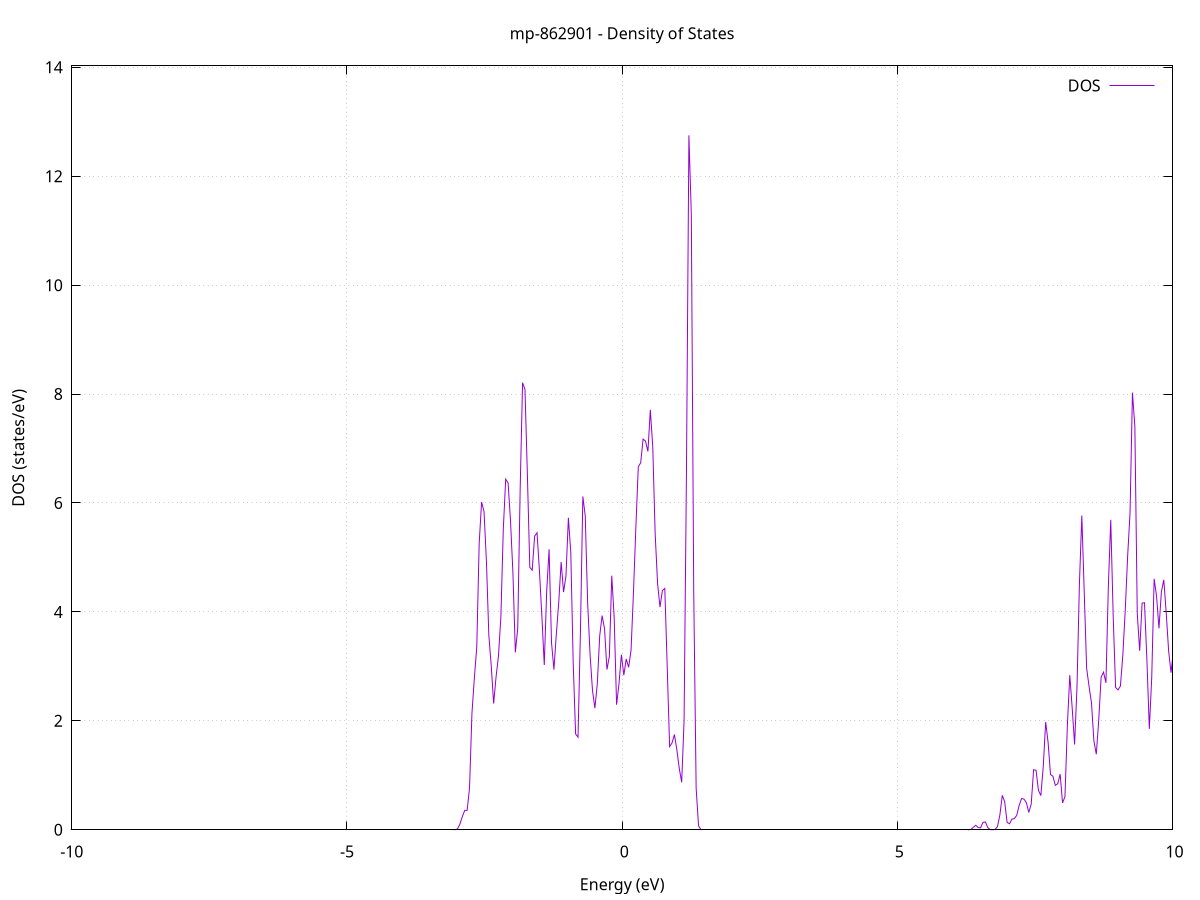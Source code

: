 set title 'mp-862901 - Density of States'
set xlabel 'Energy (eV)'
set ylabel 'DOS (states/eV)'
set grid
set xrange [-10:10]
set yrange [0:14.026]
set xzeroaxis lt -1
set terminal png size 800,600
set output 'mp-862901_dos_gnuplot.png'
plot '-' using 1:2 with lines title 'DOS'
-39.477800 0.000000
-39.434000 0.000000
-39.390200 0.000000
-39.346400 0.000000
-39.302600 0.000000
-39.258800 0.000000
-39.215000 0.000000
-39.171200 0.000000
-39.127400 0.000000
-39.083600 0.000000
-39.039800 0.000000
-38.996000 0.000000
-38.952200 0.000000
-38.908400 0.000000
-38.864600 0.000000
-38.820800 0.000000
-38.777000 0.000000
-38.733200 0.000000
-38.689400 0.000000
-38.645600 0.000000
-38.601800 0.000000
-38.558000 0.000000
-38.514200 0.000000
-38.470400 0.000000
-38.426600 0.000000
-38.382800 0.000000
-38.339000 0.000000
-38.295200 0.000000
-38.251400 0.000000
-38.207600 0.000000
-38.163800 0.000000
-38.120000 0.000000
-38.076200 0.000000
-38.032400 0.000000
-37.988600 0.000000
-37.944800 0.000000
-37.901000 0.000000
-37.857200 0.000000
-37.813400 0.000000
-37.769600 0.000000
-37.725800 0.000000
-37.682000 0.000000
-37.638200 0.000000
-37.594400 0.000000
-37.550600 0.000000
-37.506800 0.000000
-37.463000 0.000000
-37.419200 0.000000
-37.375400 0.000000
-37.331600 0.000000
-37.287800 0.000000
-37.244000 0.000000
-37.200200 0.000000
-37.156400 0.000000
-37.112600 0.000000
-37.068800 0.000000
-37.025000 0.000000
-36.981200 0.000000
-36.937400 0.000000
-36.893600 0.000000
-36.849800 0.000000
-36.806000 0.000000
-36.762200 0.000000
-36.718400 0.000000
-36.674600 0.000000
-36.630800 0.000000
-36.587000 0.000000
-36.543200 0.000000
-36.499400 0.000000
-36.455600 0.000000
-36.411800 0.000000
-36.368000 0.000000
-36.324200 0.000000
-36.280400 0.000000
-36.236600 0.000000
-36.192800 0.000000
-36.149000 0.000000
-36.105200 0.000000
-36.061400 0.000000
-36.017600 0.000000
-35.973800 0.000000
-35.930000 0.000000
-35.886200 0.000000
-35.842400 0.000000
-35.798600 0.000000
-35.754800 0.000000
-35.711000 0.000000
-35.667200 0.000000
-35.623400 0.000200
-35.579600 0.016800
-35.535800 0.482900
-35.492000 4.634100
-35.448200 15.533100
-35.404400 17.723000
-35.360500 6.521400
-35.316700 0.726700
-35.272900 0.022900
-35.229100 0.000200
-35.185300 0.000000
-35.141500 0.000000
-35.097700 0.000000
-35.053900 0.000000
-35.010100 0.000000
-34.966300 0.000000
-34.922500 0.000000
-34.878700 0.000000
-34.834900 0.000000
-34.791100 0.000000
-34.747300 0.000000
-34.703500 0.000000
-34.659700 0.000000
-34.615900 0.000000
-34.572100 0.000000
-34.528300 0.000000
-34.484500 0.000000
-34.440700 0.000000
-34.396900 0.000000
-34.353100 0.000000
-34.309300 0.000000
-34.265500 0.000000
-34.221700 0.000000
-34.177900 0.000000
-34.134100 0.000000
-34.090300 0.000000
-34.046500 0.000000
-34.002700 0.000000
-33.958900 0.000000
-33.915100 0.000000
-33.871300 0.000000
-33.827500 0.000000
-33.783700 0.000000
-33.739900 0.000000
-33.696100 0.000000
-33.652300 0.000000
-33.608500 0.000000
-33.564700 0.000000
-33.520900 0.000000
-33.477100 0.000000
-33.433300 0.000000
-33.389500 0.000000
-33.345700 0.000000
-33.301900 0.000000
-33.258100 0.000000
-33.214300 0.000000
-33.170500 0.000000
-33.126700 0.000000
-33.082900 0.000000
-33.039100 0.000000
-32.995300 0.000000
-32.951500 0.000000
-32.907700 0.000000
-32.863900 0.000000
-32.820100 0.000000
-32.776300 0.000000
-32.732500 0.000000
-32.688700 0.000000
-32.644900 0.000000
-32.601100 0.000000
-32.557300 0.000000
-32.513500 0.000000
-32.469700 0.000000
-32.425900 0.000000
-32.382100 0.000000
-32.338300 0.000000
-32.294500 0.000000
-32.250700 0.000000
-32.206900 0.000000
-32.163100 0.000000
-32.119300 0.000000
-32.075500 0.000000
-32.031700 0.000000
-31.987900 0.000000
-31.944100 0.000000
-31.900300 0.000000
-31.856500 0.000000
-31.812700 0.000000
-31.768900 0.000000
-31.725100 0.000000
-31.681300 0.000000
-31.637500 0.000000
-31.593700 0.000000
-31.549900 0.000000
-31.506100 0.000000
-31.462300 0.000000
-31.418500 0.000000
-31.374700 0.000000
-31.330900 0.000000
-31.287100 0.000000
-31.243300 0.000000
-31.199500 0.000000
-31.155700 0.000000
-31.111900 0.000000
-31.068100 0.000000
-31.024300 0.000000
-30.980500 0.000000
-30.936700 0.000000
-30.892900 0.000000
-30.849100 0.000000
-30.805300 0.000000
-30.761500 0.000000
-30.717700 0.000000
-30.673900 0.000000
-30.630100 0.000000
-30.586300 0.000000
-30.542500 0.000000
-30.498700 0.000000
-30.454900 0.000000
-30.411100 0.000000
-30.367300 0.000000
-30.323500 0.000000
-30.279700 0.000000
-30.235900 0.000000
-30.192100 0.000000
-30.148300 0.000000
-30.104500 0.000000
-30.060700 0.000000
-30.016900 0.000000
-29.973100 0.000000
-29.929300 0.000000
-29.885500 0.000000
-29.841700 0.000000
-29.797900 0.000000
-29.754100 0.000000
-29.710300 0.000000
-29.666500 0.000000
-29.622700 0.000000
-29.578900 0.000000
-29.535100 0.000000
-29.491300 0.000000
-29.447500 0.000000
-29.403700 0.000000
-29.359900 0.000000
-29.316100 0.000000
-29.272200 0.000000
-29.228400 0.000000
-29.184600 0.000000
-29.140800 0.000000
-29.097000 0.000000
-29.053200 0.000000
-29.009400 0.000000
-28.965600 0.000000
-28.921800 0.000000
-28.878000 0.000000
-28.834200 0.000000
-28.790400 0.000000
-28.746600 0.000000
-28.702800 0.000000
-28.659000 0.000000
-28.615200 0.000000
-28.571400 0.000000
-28.527600 0.000000
-28.483800 0.000000
-28.440000 0.000000
-28.396200 0.000000
-28.352400 0.000000
-28.308600 0.000000
-28.264800 0.000000
-28.221000 0.000000
-28.177200 0.000000
-28.133400 0.000000
-28.089600 0.000000
-28.045800 0.000000
-28.002000 0.000000
-27.958200 0.000000
-27.914400 0.000000
-27.870600 0.000000
-27.826800 0.000000
-27.783000 0.000000
-27.739200 0.000000
-27.695400 0.000000
-27.651600 0.000000
-27.607800 0.000000
-27.564000 0.000000
-27.520200 0.000000
-27.476400 0.000000
-27.432600 0.000000
-27.388800 0.000000
-27.345000 0.000000
-27.301200 0.000000
-27.257400 0.000000
-27.213600 0.000000
-27.169800 0.000000
-27.126000 0.000000
-27.082200 0.000000
-27.038400 0.000000
-26.994600 0.000000
-26.950800 0.000000
-26.907000 0.000000
-26.863200 0.000000
-26.819400 0.000000
-26.775600 0.000000
-26.731800 0.000000
-26.688000 0.000000
-26.644200 0.000000
-26.600400 0.000000
-26.556600 0.000000
-26.512800 0.000000
-26.469000 0.000000
-26.425200 0.000000
-26.381400 0.000000
-26.337600 0.000000
-26.293800 0.000000
-26.250000 0.000000
-26.206200 0.000000
-26.162400 0.000000
-26.118600 0.000000
-26.074800 0.000000
-26.031000 0.000000
-25.987200 0.000000
-25.943400 0.000000
-25.899600 0.000000
-25.855800 0.000000
-25.812000 0.000000
-25.768200 0.000000
-25.724400 0.000000
-25.680600 0.000000
-25.636800 0.000000
-25.593000 0.000000
-25.549200 0.000000
-25.505400 0.000000
-25.461600 0.000000
-25.417800 0.000000
-25.374000 0.000000
-25.330200 0.000000
-25.286400 0.000000
-25.242600 0.000000
-25.198800 0.000000
-25.155000 0.000000
-25.111200 0.000000
-25.067400 0.000000
-25.023600 0.000000
-24.979800 0.000000
-24.936000 0.000000
-24.892200 0.000000
-24.848400 0.000000
-24.804600 0.000000
-24.760800 0.000000
-24.717000 0.000000
-24.673200 0.000000
-24.629400 0.000000
-24.585600 0.000000
-24.541800 0.000000
-24.498000 0.000000
-24.454200 0.000000
-24.410400 0.000000
-24.366600 0.000000
-24.322800 0.000000
-24.279000 0.000000
-24.235200 0.000000
-24.191400 0.000000
-24.147600 0.000000
-24.103800 0.000000
-24.060000 0.000000
-24.016200 0.000000
-23.972400 0.000000
-23.928600 0.000000
-23.884800 0.000000
-23.841000 0.000000
-23.797200 0.000000
-23.753400 0.000000
-23.709600 0.000000
-23.665800 0.000000
-23.622000 0.000000
-23.578200 0.000000
-23.534400 0.000000
-23.490600 0.000000
-23.446800 0.000000
-23.403000 0.000000
-23.359200 0.000000
-23.315400 0.000000
-23.271600 0.000000
-23.227700 0.000000
-23.183900 0.000000
-23.140100 0.000000
-23.096300 0.000000
-23.052500 0.000000
-23.008700 0.000000
-22.964900 0.000000
-22.921100 0.000000
-22.877300 0.000000
-22.833500 0.000000
-22.789700 0.000000
-22.745900 0.000000
-22.702100 0.000000
-22.658300 0.000000
-22.614500 0.000000
-22.570700 0.000000
-22.526900 0.000000
-22.483100 0.000000
-22.439300 0.000000
-22.395500 0.000000
-22.351700 0.000000
-22.307900 0.000000
-22.264100 0.000000
-22.220300 0.000000
-22.176500 0.000000
-22.132700 0.000000
-22.088900 0.000000
-22.045100 0.000000
-22.001300 0.000000
-21.957500 0.000000
-21.913700 0.000000
-21.869900 0.000000
-21.826100 0.000000
-21.782300 0.000000
-21.738500 0.000000
-21.694700 0.000000
-21.650900 0.000000
-21.607100 0.000000
-21.563300 0.000000
-21.519500 0.000000
-21.475700 0.000000
-21.431900 0.000000
-21.388100 0.000000
-21.344300 0.000000
-21.300500 0.000000
-21.256700 0.000000
-21.212900 0.000000
-21.169100 0.000000
-21.125300 0.000000
-21.081500 0.000000
-21.037700 0.000000
-20.993900 0.000000
-20.950100 0.000000
-20.906300 0.000000
-20.862500 0.000000
-20.818700 0.000000
-20.774900 0.000000
-20.731100 0.000000
-20.687300 0.000000
-20.643500 0.000000
-20.599700 0.000000
-20.555900 0.000000
-20.512100 0.000500
-20.468300 0.011000
-20.424500 0.079200
-20.380700 0.261700
-20.336900 0.613500
-20.293100 0.881300
-20.249300 0.985100
-20.205500 1.780600
-20.161700 3.806000
-20.117900 6.782700
-20.074100 8.076800
-20.030300 6.343000
-19.986500 5.244300
-19.942700 4.564500
-19.898900 2.688600
-19.855100 1.671400
-19.811300 1.816900
-19.767500 1.940800
-19.723700 2.290300
-19.679900 2.599300
-19.636100 3.726500
-19.592300 5.023700
-19.548500 4.292400
-19.504700 3.706300
-19.460900 4.265800
-19.417100 3.967700
-19.373300 2.587500
-19.329500 2.022700
-19.285700 2.616700
-19.241900 2.535600
-19.198100 1.820800
-19.154300 1.377800
-19.110500 0.736600
-19.066700 0.185400
-19.022900 0.019000
-18.979100 0.000700
-18.935300 0.000000
-18.891500 0.000000
-18.847700 0.000000
-18.803900 0.000000
-18.760100 0.000000
-18.716300 0.000200
-18.672500 0.009200
-18.628700 0.137600
-18.584900 0.708300
-18.541100 1.964400
-18.497300 4.065800
-18.453500 6.276900
-18.409700 8.152100
-18.365900 7.487900
-18.322100 5.152400
-18.278300 3.817500
-18.234500 2.818400
-18.190700 2.012600
-18.146900 1.531000
-18.103100 0.970700
-18.059300 0.435800
-18.015500 0.110300
-17.971700 0.009800
-17.927900 0.000200
-17.884100 0.000000
-17.840300 0.000000
-17.796500 0.000000
-17.752700 0.000000
-17.708900 0.000000
-17.665100 0.000000
-17.621300 0.000000
-17.577500 0.000000
-17.533700 0.000000
-17.489900 0.000000
-17.446100 0.000000
-17.402300 0.000000
-17.358500 0.000000
-17.314700 0.000000
-17.270900 0.000000
-17.227100 0.000000
-17.183300 0.000000
-17.139400 0.000000
-17.095600 0.000000
-17.051800 0.000000
-17.008000 0.000000
-16.964200 0.000000
-16.920400 0.000000
-16.876600 0.000000
-16.832800 0.000000
-16.789000 0.000000
-16.745200 0.000000
-16.701400 0.000000
-16.657600 0.000000
-16.613800 0.000000
-16.570000 0.000000
-16.526200 0.000000
-16.482400 0.000000
-16.438600 0.000000
-16.394800 0.000000
-16.351000 0.000000
-16.307200 0.000000
-16.263400 0.000000
-16.219600 0.000000
-16.175800 0.000000
-16.132000 0.000000
-16.088200 0.000000
-16.044400 0.002300
-16.000600 0.045600
-15.956800 0.291500
-15.913000 0.723800
-15.869200 0.969900
-15.825400 1.561400
-15.781600 3.100300
-15.737800 5.189300
-15.694000 8.218000
-15.650200 13.098000
-15.606400 16.882500
-15.562600 17.984600
-15.518800 10.486400
-15.475000 4.844600
-15.431200 4.950500
-15.387400 4.497100
-15.343600 3.078500
-15.299800 3.193000
-15.256000 5.650800
-15.212200 8.527100
-15.168400 8.061700
-15.124600 5.061700
-15.080800 3.813300
-15.037000 2.888500
-14.993200 1.347400
-14.949400 0.667500
-14.905600 0.666300
-14.861800 0.536300
-14.818000 0.279900
-14.774200 0.239600
-14.730400 0.109700
-14.686600 0.016200
-14.642800 0.000700
-14.599000 0.000000
-14.555200 0.000000
-14.511400 0.000000
-14.467600 0.000000
-14.423800 0.000000
-14.380000 0.000000
-14.336200 0.000000
-14.292400 0.000000
-14.248600 0.000000
-14.204800 0.000000
-14.161000 0.000000
-14.117200 0.000000
-14.073400 0.000000
-14.029600 0.000000
-13.985800 0.000000
-13.942000 0.000000
-13.898200 0.000000
-13.854400 0.000000
-13.810600 0.000000
-13.766800 0.000000
-13.723000 0.000000
-13.679200 0.000000
-13.635400 0.000000
-13.591600 0.000000
-13.547800 0.000000
-13.504000 0.000000
-13.460200 0.000000
-13.416400 0.000000
-13.372600 0.000000
-13.328800 0.000000
-13.285000 0.000000
-13.241200 0.000000
-13.197400 0.000000
-13.153600 0.000000
-13.109800 0.000000
-13.066000 0.000000
-13.022200 0.000000
-12.978400 0.000000
-12.934600 0.000000
-12.890800 0.000000
-12.847000 0.000000
-12.803200 0.000000
-12.759400 0.000000
-12.715600 0.000000
-12.671800 0.000000
-12.628000 0.000000
-12.584200 0.000000
-12.540400 0.000000
-12.496600 0.000000
-12.452800 0.000000
-12.409000 0.000000
-12.365200 0.000000
-12.321400 0.000000
-12.277600 0.000000
-12.233800 0.000000
-12.190000 0.000000
-12.146200 0.000000
-12.102400 0.000000
-12.058600 0.000000
-12.014800 0.000000
-11.971000 0.000000
-11.927200 0.000000
-11.883400 0.000000
-11.839600 0.000000
-11.795800 0.000000
-11.752000 0.000000
-11.708200 0.000000
-11.664400 0.000000
-11.620600 0.000000
-11.576800 0.000000
-11.533000 0.000000
-11.489200 0.000000
-11.445400 0.000000
-11.401600 0.000000
-11.357800 0.000000
-11.314000 0.000000
-11.270200 0.000000
-11.226400 0.000000
-11.182600 0.000000
-11.138800 0.000000
-11.094900 0.000000
-11.051100 0.000000
-11.007300 0.000000
-10.963500 0.000000
-10.919700 0.000000
-10.875900 0.000000
-10.832100 0.000000
-10.788300 0.000000
-10.744500 0.000000
-10.700700 0.000000
-10.656900 0.000000
-10.613100 0.000000
-10.569300 0.000000
-10.525500 0.000000
-10.481700 0.000000
-10.437900 0.000000
-10.394100 0.000000
-10.350300 0.000000
-10.306500 0.000000
-10.262700 0.000000
-10.218900 0.000000
-10.175100 0.000000
-10.131300 0.000000
-10.087500 0.000000
-10.043700 0.000000
-9.999900 0.000000
-9.956100 0.000000
-9.912300 0.000000
-9.868500 0.000000
-9.824700 0.000000
-9.780900 0.000000
-9.737100 0.000000
-9.693300 0.000000
-9.649500 0.000000
-9.605700 0.000000
-9.561900 0.000000
-9.518100 0.000000
-9.474300 0.000000
-9.430500 0.000000
-9.386700 0.000000
-9.342900 0.000000
-9.299100 0.000000
-9.255300 0.000000
-9.211500 0.000000
-9.167700 0.000000
-9.123900 0.000000
-9.080100 0.000000
-9.036300 0.000000
-8.992500 0.000000
-8.948700 0.000000
-8.904900 0.000000
-8.861100 0.000000
-8.817300 0.000000
-8.773500 0.000000
-8.729700 0.000000
-8.685900 0.000000
-8.642100 0.000000
-8.598300 0.000000
-8.554500 0.000000
-8.510700 0.000000
-8.466900 0.000000
-8.423100 0.000000
-8.379300 0.000000
-8.335500 0.000000
-8.291700 0.000000
-8.247900 0.000000
-8.204100 0.000000
-8.160300 0.000000
-8.116500 0.000000
-8.072700 0.000000
-8.028900 0.000000
-7.985100 0.000000
-7.941300 0.000000
-7.897500 0.000000
-7.853700 0.000000
-7.809900 0.000000
-7.766100 0.000000
-7.722300 0.000000
-7.678500 0.000000
-7.634700 0.000000
-7.590900 0.000000
-7.547100 0.000000
-7.503300 0.000000
-7.459500 0.000000
-7.415700 0.000000
-7.371900 0.000000
-7.328100 0.000000
-7.284300 0.000000
-7.240500 0.000000
-7.196700 0.000000
-7.152900 0.000000
-7.109100 0.000000
-7.065300 0.000000
-7.021500 0.000000
-6.977700 0.000000
-6.933900 0.000000
-6.890100 0.000000
-6.846300 0.000000
-6.802500 0.000000
-6.758700 0.000000
-6.714900 0.000000
-6.671100 0.000000
-6.627300 0.000000
-6.583500 0.000000
-6.539700 0.000000
-6.495900 0.000000
-6.452100 0.000000
-6.408300 0.000000
-6.364500 0.000000
-6.320700 0.000000
-6.276900 0.000000
-6.233100 0.000000
-6.189300 0.000000
-6.145500 0.000000
-6.101700 0.000000
-6.057900 0.000000
-6.014100 0.000000
-5.970300 0.000000
-5.926500 0.000000
-5.882700 0.000000
-5.838900 0.000000
-5.795100 0.000000
-5.751300 0.000000
-5.707500 0.000000
-5.663700 0.000000
-5.619900 0.000000
-5.576100 0.000000
-5.532300 0.000000
-5.488500 0.000000
-5.444700 0.000000
-5.400900 0.000000
-5.357100 0.000000
-5.313300 0.000000
-5.269500 0.000000
-5.225700 0.000000
-5.181900 0.000000
-5.138100 0.000000
-5.094300 0.000000
-5.050500 0.000000
-5.006600 0.000000
-4.962800 0.000000
-4.919000 0.000000
-4.875200 0.000000
-4.831400 0.000000
-4.787600 0.000000
-4.743800 0.000000
-4.700000 0.000000
-4.656200 0.000000
-4.612400 0.000000
-4.568600 0.000000
-4.524800 0.000000
-4.481000 0.000000
-4.437200 0.000000
-4.393400 0.000000
-4.349600 0.000000
-4.305800 0.000000
-4.262000 0.000000
-4.218200 0.000000
-4.174400 0.000000
-4.130600 0.000000
-4.086800 0.000000
-4.043000 0.000000
-3.999200 0.000000
-3.955400 0.000000
-3.911600 0.000000
-3.867800 0.000000
-3.824000 0.000000
-3.780200 0.000000
-3.736400 0.000000
-3.692600 0.000000
-3.648800 0.000000
-3.605000 0.000000
-3.561200 0.000000
-3.517400 0.000000
-3.473600 0.000000
-3.429800 0.000000
-3.386000 0.000000
-3.342200 0.000000
-3.298400 0.000000
-3.254600 0.000000
-3.210800 0.000000
-3.167000 0.000000
-3.123200 0.000000
-3.079400 0.000000
-3.035600 0.000600
-2.991800 0.015400
-2.948000 0.104100
-2.904200 0.239000
-2.860400 0.355900
-2.816600 0.357200
-2.772800 0.767500
-2.729000 2.140700
-2.685200 2.787700
-2.641400 3.354000
-2.597600 5.261400
-2.553800 6.016900
-2.510000 5.844900
-2.466200 4.938200
-2.422400 3.569900
-2.378600 3.011600
-2.334800 2.317900
-2.291000 2.804800
-2.247200 3.193100
-2.203400 3.908200
-2.159600 5.518100
-2.115800 6.438000
-2.072000 6.367000
-2.028200 5.669200
-1.984400 4.712500
-1.940600 3.256400
-1.896800 3.703700
-1.853000 6.252000
-1.809200 8.209500
-1.765400 8.084100
-1.721600 6.509100
-1.677800 4.818100
-1.634000 4.766200
-1.590200 5.391900
-1.546400 5.452900
-1.502600 4.752600
-1.458800 3.930200
-1.415000 3.025400
-1.371200 4.379900
-1.327400 5.150000
-1.283600 3.439300
-1.239800 2.940900
-1.196000 3.588100
-1.152200 4.173700
-1.108400 4.915900
-1.064600 4.363900
-1.020800 4.659600
-0.977000 5.728600
-0.933200 5.088300
-0.889400 3.066100
-0.845600 1.759200
-0.801800 1.699900
-0.758000 3.631900
-0.714200 6.119800
-0.670400 5.764100
-0.626600 4.160700
-0.582800 3.218300
-0.539000 2.560200
-0.495200 2.231600
-0.451400 2.682200
-0.407600 3.562200
-0.363800 3.932700
-0.320000 3.693600
-0.276200 2.942100
-0.232400 3.182000
-0.188600 4.665400
-0.144800 3.893400
-0.101000 2.295700
-0.057200 2.680500
-0.013400 3.213600
0.030400 2.838400
0.074200 3.136200
0.118000 2.984000
0.161800 3.297500
0.205600 4.358900
0.249400 5.559000
0.293200 6.662800
0.337000 6.739700
0.380800 7.173100
0.424600 7.137800
0.468400 6.946400
0.512200 7.710600
0.556000 7.040800
0.599800 5.438300
0.643600 4.526200
0.687400 4.088300
0.731200 4.391800
0.775000 4.431500
0.818800 2.999000
0.862600 1.527400
0.906400 1.594600
0.950200 1.749400
0.994000 1.468700
1.037800 1.127800
1.081700 0.871200
1.125500 2.004900
1.169300 6.665500
1.213100 12.750600
1.256900 11.297200
1.300700 4.364200
1.344500 0.766200
1.388300 0.071500
1.432100 0.003100
1.475900 0.000000
1.519700 0.000000
1.563500 0.000000
1.607300 0.000000
1.651100 0.000000
1.694900 0.000000
1.738700 0.000000
1.782500 0.000000
1.826300 0.000000
1.870100 0.000000
1.913900 0.000000
1.957700 0.000000
2.001500 0.000000
2.045300 0.000000
2.089100 0.000000
2.132900 0.000000
2.176700 0.000000
2.220500 0.000000
2.264300 0.000000
2.308100 0.000000
2.351900 0.000000
2.395700 0.000000
2.439500 0.000000
2.483300 0.000000
2.527100 0.000000
2.570900 0.000000
2.614700 0.000000
2.658500 0.000000
2.702300 0.000000
2.746100 0.000000
2.789900 0.000000
2.833700 0.000000
2.877500 0.000000
2.921300 0.000000
2.965100 0.000000
3.008900 0.000000
3.052700 0.000000
3.096500 0.000000
3.140300 0.000000
3.184100 0.000000
3.227900 0.000000
3.271700 0.000000
3.315500 0.000000
3.359300 0.000000
3.403100 0.000000
3.446900 0.000000
3.490700 0.000000
3.534500 0.000000
3.578300 0.000000
3.622100 0.000000
3.665900 0.000000
3.709700 0.000000
3.753500 0.000000
3.797300 0.000000
3.841100 0.000000
3.884900 0.000000
3.928700 0.000000
3.972500 0.000000
4.016300 0.000000
4.060100 0.000000
4.103900 0.000000
4.147700 0.000000
4.191500 0.000000
4.235300 0.000000
4.279100 0.000000
4.322900 0.000000
4.366700 0.000000
4.410500 0.000000
4.454300 0.000000
4.498100 0.000000
4.541900 0.000000
4.585700 0.000000
4.629500 0.000000
4.673300 0.000000
4.717100 0.000000
4.760900 0.000000
4.804700 0.000000
4.848500 0.000000
4.892300 0.000000
4.936100 0.000000
4.979900 0.000000
5.023700 0.000000
5.067500 0.000000
5.111300 0.000000
5.155100 0.000000
5.198900 0.000000
5.242700 0.000000
5.286500 0.000000
5.330300 0.000000
5.374100 0.000000
5.417900 0.000000
5.461700 0.000000
5.505500 0.000000
5.549300 0.000000
5.593100 0.000000
5.636900 0.000000
5.680700 0.000000
5.724500 0.000000
5.768300 0.000000
5.812100 0.000000
5.855900 0.000000
5.899700 0.000000
5.943500 0.000000
5.987300 0.000000
6.031100 0.000000
6.074900 0.000000
6.118700 0.000000
6.162500 0.000000
6.206300 0.000000
6.250100 0.000000
6.293900 0.000200
6.337700 0.006500
6.381500 0.045700
6.425300 0.082600
6.469100 0.040600
6.512900 0.037400
6.556700 0.135700
6.600500 0.144100
6.644300 0.039500
6.688100 0.002700
6.731900 0.000200
6.775700 0.005500
6.819500 0.057000
6.863300 0.270800
6.907100 0.632300
6.950900 0.513200
6.994700 0.135300
7.038500 0.110300
7.082300 0.196100
7.126200 0.204300
7.170000 0.265300
7.213800 0.446900
7.257600 0.574600
7.301400 0.562200
7.345200 0.497300
7.389000 0.318300
7.432800 0.472300
7.476600 1.101800
7.520400 1.093700
7.564200 0.723200
7.608000 0.627700
7.651800 1.161500
7.695600 1.979700
7.739400 1.606700
7.783200 1.014700
7.827000 0.984000
7.870800 0.816600
7.914600 0.845200
7.958400 1.022300
8.002200 0.494300
8.046000 0.605900
8.089800 1.916700
8.133600 2.838700
8.177400 2.237000
8.221200 1.565800
8.265000 2.634900
8.308800 4.516800
8.352600 5.769300
8.396400 4.354200
8.440200 2.961000
8.484000 2.632900
8.527800 2.333100
8.571600 1.634100
8.615400 1.386600
8.659200 2.007700
8.703000 2.802500
8.746800 2.894000
8.790600 2.697600
8.834400 4.463600
8.878200 5.691100
8.922000 3.937900
8.965800 2.613500
9.009600 2.567600
9.053400 2.637600
9.097200 3.201400
9.141000 4.022300
9.184800 5.020700
9.228600 5.819900
9.272400 8.026400
9.316200 7.405600
9.360000 3.968600
9.403800 3.286100
9.447600 4.161900
9.491400 4.168600
9.535200 3.109300
9.579000 1.851600
9.622800 2.798400
9.666600 4.607300
9.710400 4.289300
9.754200 3.698700
9.798000 4.367800
9.841800 4.590100
9.885600 3.987400
9.929400 3.287300
9.973200 2.884100
10.017000 3.290200
10.060800 4.478900
10.104600 6.010100
10.148400 6.356300
10.192200 6.392700
10.236000 6.515800
10.279800 4.376400
10.323600 3.039700
10.367400 3.085300
10.411200 2.414900
10.455000 2.230200
10.498800 1.566800
10.542600 1.104900
10.586400 0.919100
10.630200 0.686900
10.674000 0.370600
10.717800 0.082100
10.761600 0.005300
10.805400 0.004400
10.849200 0.069500
10.893000 0.276400
10.936800 0.283300
10.980600 0.076000
11.024400 0.036000
11.068200 0.199600
11.112000 0.327700
11.155800 0.151300
11.199600 0.140300
11.243400 0.323000
11.287200 0.214800
11.331000 0.036600
11.374800 0.003100
11.418600 0.036300
11.462400 0.215600
11.506200 0.370000
11.550000 0.476200
11.593800 0.677900
11.637600 0.382200
11.681400 0.299000
11.725200 0.299600
11.769000 0.088900
11.812800 0.009600
11.856600 0.030700
11.900400 0.080500
11.944200 0.063400
11.988000 0.114400
12.031800 0.311800
12.075600 0.238800
12.119400 0.047000
12.163200 0.002300
12.207000 0.002300
12.250800 0.035700
12.294600 0.139500
12.338400 0.141700
12.382200 0.069300
12.426000 0.207700
12.469800 0.351000
12.513600 0.425300
12.557400 1.106500
12.601200 1.429200
12.645000 0.637800
12.688800 0.090100
12.732600 0.046600
12.776400 0.237300
12.820200 0.431400
12.864000 0.619300
12.907800 0.604600
12.951600 0.188900
12.995400 0.057800
13.039200 0.229700
13.083000 0.328300
13.126800 0.279600
13.170600 0.596200
13.214500 0.539400
13.258300 0.177600
13.302100 0.148900
13.345900 0.361700
13.389700 0.723000
13.433500 0.738100
13.477300 0.265500
13.521100 0.026400
13.564900 0.009500
13.608700 0.108700
13.652500 0.409500
13.696300 0.784800
13.740100 0.890800
13.783900 0.564600
13.827700 0.339300
13.871500 0.131900
13.915300 0.298700
13.959100 0.646900
14.002900 0.389600
14.046700 0.099200
14.090500 0.322300
14.134300 0.815100
14.178100 0.965000
14.221900 0.835900
14.265700 0.788900
14.309500 0.832500
14.353300 0.660200
14.397100 0.458000
14.440900 0.685400
14.484700 1.114500
14.528500 1.178800
14.572300 1.256200
14.616100 0.633600
14.659900 0.126800
14.703700 0.145400
14.747500 0.544500
14.791300 0.857800
14.835100 1.170200
14.878900 1.813000
14.922700 1.181000
14.966500 0.372300
15.010300 0.471900
15.054100 1.127800
15.097900 0.967500
15.141700 0.262900
15.185500 0.209300
15.229300 0.706500
15.273100 1.211100
15.316900 0.900800
15.360700 0.303900
15.404500 0.098900
15.448300 0.193600
15.492100 0.280500
15.535900 0.161500
15.579700 0.031500
15.623500 0.002500
15.667300 0.024300
15.711100 0.188000
15.754900 0.451300
15.798700 0.480900
15.842500 0.241200
15.886300 0.070800
15.930100 0.294200
15.973900 0.717600
16.017700 0.555200
16.061500 0.389400
16.105300 0.379600
16.149100 0.376500
16.192900 0.260800
16.236700 0.320200
16.280500 1.117700
16.324300 1.714700
16.368100 2.016800
16.411900 2.084900
16.455700 1.243100
16.499500 0.446900
16.543300 0.282100
16.587100 0.317700
16.630900 0.168200
16.674700 0.404700
16.718500 0.745700
16.762300 0.843000
16.806100 1.413100
16.849900 1.788700
16.893700 1.759500
16.937500 1.306500
16.981300 0.829100
17.025100 1.402800
17.068900 1.805700
17.112700 1.541700
17.156500 1.156300
17.200300 0.997400
17.244100 1.089800
17.287900 0.695400
17.331700 0.488800
17.375500 0.492000
17.419300 0.502100
17.463100 0.365700
17.506900 0.114400
17.550700 0.145600
17.594500 1.008700
17.638300 2.327000
17.682100 2.364600
17.725900 2.324600
17.769700 2.618800
17.813500 2.350600
17.857300 1.781600
17.901100 1.113900
17.944900 0.460700
17.988700 0.821400
18.032500 1.876000
18.076300 1.649700
18.120100 0.640600
18.163900 0.459200
18.207700 1.065900
18.251500 1.475000
18.295300 1.115100
18.339100 1.011000
18.382900 2.438300
18.426700 2.987100
18.470500 2.006000
18.514300 1.244500
18.558100 0.772600
18.601900 0.553800
18.645700 0.711500
18.689500 1.010200
18.733300 0.795500
18.777100 0.469900
18.820900 0.817200
18.864700 1.240600
18.908500 0.835200
18.952300 0.448000
18.996100 0.586000
19.039900 0.441800
19.083700 0.214200
19.127500 0.200100
19.171300 0.286000
19.215100 0.526900
19.259000 0.613800
19.302800 0.542400
19.346600 0.440300
19.390400 0.374300
19.434200 0.382300
19.478000 0.967100
19.521800 1.534500
19.565600 1.393500
19.609400 1.079400
19.653200 1.111300
19.697000 1.634900
19.740800 1.604400
19.784600 1.303100
19.828400 1.457300
19.872200 1.687000
19.916000 2.264400
19.959800 3.216400
20.003600 3.361000
20.047400 2.625800
20.091200 1.898200
20.135000 2.512100
20.178800 4.200100
20.222600 3.813800
20.266400 2.325600
20.310200 2.043400
20.354000 2.245600
20.397800 1.937000
20.441600 2.000500
20.485400 2.417100
20.529200 2.903900
20.573000 3.151400
20.616800 2.734500
20.660600 1.871700
20.704400 1.956600
20.748200 2.219100
20.792000 2.422900
20.835800 2.603100
20.879600 2.877100
20.923400 2.630300
20.967200 1.591800
21.011000 1.619100
21.054800 2.263500
21.098600 2.542400
21.142400 2.163300
21.186200 3.005800
21.230000 4.766600
21.273800 4.460300
21.317600 2.616100
21.361400 2.390000
21.405200 3.516000
21.449000 3.574300
21.492800 2.441600
21.536600 1.506100
21.580400 1.326600
21.624200 1.720800
21.668000 1.406000
21.711800 1.154900
21.755600 1.447800
21.799400 2.146500
21.843200 2.546000
21.887000 1.702000
21.930800 1.079000
21.974600 1.491300
22.018400 1.872100
22.062200 2.550700
22.106000 3.495200
22.149800 3.206200
22.193600 2.953800
22.237400 2.837200
22.281200 2.960000
22.325000 3.515800
22.368800 2.454000
22.412600 1.728000
22.456400 2.161500
22.500200 2.627600
22.544000 2.730000
22.587800 1.590900
22.631600 1.583000
22.675400 2.309600
22.719200 1.493900
22.763000 1.090500
22.806800 1.180700
22.850600 0.679000
22.894400 0.735700
22.938200 0.888000
22.982000 0.700000
23.025800 0.756400
23.069600 0.692100
23.113400 1.066300
23.157200 1.483900
23.201000 1.208800
23.244800 1.254100
23.288600 1.985300
23.332400 2.516700
23.376200 1.522300
23.420000 0.539800
23.463800 0.848200
23.507600 1.674200
23.551400 1.512000
23.595200 1.021700
23.639000 0.690000
23.682800 0.621900
23.726600 1.547600
23.770400 2.164600
23.814200 1.659200
23.858000 1.053100
23.901800 1.117200
23.945600 1.389800
23.989400 1.925300
24.033200 2.548200
24.077000 2.387700
24.120800 2.320800
24.164600 1.958600
24.208400 1.572700
24.252200 1.382200
24.296000 1.614600
24.339800 2.462600
24.383600 2.462700
24.427400 1.762600
24.471200 1.493600
24.515000 1.134300
24.558800 0.651000
24.602600 1.113000
24.646400 2.342000
24.690200 2.333300
24.734000 1.609900
24.777800 1.587400
24.821600 2.580300
24.865400 2.670000
24.909200 1.523900
24.953000 1.109700
24.996800 1.050500
25.040600 0.490700
25.084400 0.422100
25.128200 0.752300
25.172000 1.905800
25.215800 2.909000
25.259600 2.737400
25.303400 2.276700
25.347300 2.818500
25.391100 3.275300
25.434900 2.438500
25.478700 1.653900
25.522500 0.989200
25.566300 1.129400
25.610100 1.480700
25.653900 2.140000
25.697700 3.339900
25.741500 3.864200
25.785300 3.358400
25.829100 2.389000
25.872900 2.700800
25.916700 2.097900
25.960500 1.364400
26.004300 1.718100
26.048100 2.323500
26.091900 1.982900
26.135700 0.945500
26.179500 0.903500
26.223300 2.090600
26.267100 2.737500
26.310900 2.969200
26.354700 2.852600
26.398500 2.691200
26.442300 2.203400
26.486100 1.713900
26.529900 1.031300
26.573700 0.758500
26.617500 1.065000
26.661300 1.318200
26.705100 1.962700
26.748900 2.504400
26.792700 1.825100
26.836500 1.048700
26.880300 0.784300
26.924100 0.608100
26.967900 1.420600
27.011700 2.605000
27.055500 2.790100
27.099300 2.851300
27.143100 1.868600
27.186900 0.867400
27.230700 1.406500
27.274500 1.960700
27.318300 1.477700
27.362100 1.034300
27.405900 1.743300
27.449700 2.196500
27.493500 1.841900
27.537300 2.068900
27.581100 2.646100
27.624900 3.295900
27.668700 2.859200
27.712500 1.846300
27.756300 1.955300
27.800100 1.856500
27.843900 1.863600
27.887700 1.961100
27.931500 1.408200
27.975300 1.155700
28.019100 1.620800
28.062900 2.633800
28.106700 2.270000
28.150500 2.079200
28.194300 2.465600
28.238100 2.732300
28.281900 3.096200
28.325700 3.041400
28.369500 1.928900
28.413300 0.979800
28.457100 0.531700
28.500900 0.639200
28.544700 0.859100
28.588500 0.929500
28.632300 1.821500
28.676100 2.432100
28.719900 2.381300
28.763700 2.580900
28.807500 1.864000
28.851300 2.091700
28.895100 2.925900
28.938900 2.226600
28.982700 1.493600
29.026500 1.272100
29.070300 1.322400
29.114100 1.641400
29.157900 1.445400
29.201700 1.352800
29.245500 2.428100
29.289300 2.962800
29.333100 3.059900
29.376900 3.290200
29.420700 2.951200
29.464500 2.372100
29.508300 1.850000
29.552100 2.760300
29.595900 3.173900
29.639700 2.210700
29.683500 1.737300
29.727300 2.466000
29.771100 2.621700
29.814900 2.465600
29.858700 2.063700
29.902500 1.245000
29.946300 1.345800
29.990100 2.253600
30.033900 1.922500
30.077700 1.082100
30.121500 0.943300
30.165300 1.874400
30.209100 2.634400
30.252900 1.851200
30.296700 0.766000
30.340500 0.985100
30.384300 1.856300
30.428100 1.868600
30.471900 2.093400
30.515700 1.789000
30.559500 1.218100
30.603300 1.285000
30.647100 1.688000
30.690900 2.046800
30.734700 1.745300
30.778500 2.113900
30.822300 1.872900
30.866100 1.500200
30.909900 2.021700
30.953700 2.436500
30.997500 2.494300
31.041300 2.039700
31.085100 1.978200
31.128900 1.866200
31.172700 1.082800
31.216500 0.973900
31.260300 1.482600
31.304100 1.193200
31.347900 0.552200
31.391700 0.449000
31.435600 1.209500
31.479400 1.891700
31.523200 1.636500
31.567000 2.150700
31.610800 2.742900
31.654600 1.995100
31.698400 1.654300
31.742200 2.653600
31.786000 2.839700
31.829800 1.113900
31.873600 0.387900
31.917400 0.996100
31.961200 1.955300
32.005000 2.307700
32.048800 2.068200
32.092600 1.473800
32.136400 0.916800
32.180200 0.935200
32.224000 0.999000
32.267800 1.504400
32.311600 2.098800
32.355400 2.395600
32.399200 2.592500
32.443000 2.667300
32.486800 2.241400
32.530600 1.175500
32.574400 0.739400
32.618200 1.200700
32.662000 1.532200
32.705800 1.136700
32.749600 1.166700
32.793400 1.367800
32.837200 1.894000
32.881000 2.421000
32.924800 1.478300
32.968600 0.760700
33.012400 1.426700
33.056200 2.233700
33.100000 2.000500
33.143800 1.598200
33.187600 1.694400
33.231400 1.868800
33.275200 2.090800
33.319000 2.386700
33.362800 1.610400
33.406600 0.458400
33.450400 0.463300
33.494200 0.719100
33.538000 0.794800
33.581800 1.263400
33.625600 1.660300
33.669400 2.104000
33.713200 2.410900
33.757000 2.112100
33.800800 1.304700
33.844600 0.751700
33.888400 1.311600
33.932200 1.611300
33.976000 1.389500
34.019800 0.932300
34.063600 1.088400
34.107400 1.883500
34.151200 2.819400
34.195000 3.000600
34.238800 2.084600
34.282600 1.575300
34.326400 1.637100
34.370200 1.471300
34.414000 0.830200
34.457800 0.442200
34.501600 0.482200
34.545400 0.314600
34.589200 0.301900
34.633000 0.719900
34.676800 0.887000
34.720600 1.372100
34.764400 2.203600
34.808200 2.066200
34.852000 1.380600
34.895800 1.906400
34.939600 2.438600
34.983400 1.839400
35.027200 1.709300
35.071000 2.151100
35.114800 2.715700
35.158600 2.666200
35.202400 2.961900
35.246200 3.545200
35.290000 2.654200
35.333800 1.689900
35.377600 1.596200
35.421400 1.249300
35.465200 0.858200
35.509000 0.718300
35.552800 1.745700
35.596600 2.573300
35.640400 2.058200
35.684200 1.338400
35.728000 0.960500
35.771800 1.045000
35.815600 1.905300
35.859400 3.575500
35.903200 3.924800
35.947000 3.408200
35.990800 2.421000
36.034600 1.496400
36.078400 1.537100
36.122200 2.465600
36.166000 3.517900
36.209800 2.536200
36.253600 1.825000
36.297400 2.825600
36.341200 3.310900
36.385000 2.383200
36.428800 1.140400
36.472600 1.155300
36.516400 2.348300
36.560200 3.561600
36.604000 3.656900
36.647800 2.466200
36.691600 1.507300
36.735400 1.781000
36.779200 2.224800
36.823000 2.468900
36.866800 2.415300
36.910600 1.976500
36.954400 1.430500
36.998200 1.096000
37.042000 0.971500
37.085800 1.058900
37.129600 1.288700
37.173400 2.414300
37.217200 3.407300
37.261000 2.861900
37.304800 1.651400
37.348600 1.475200
37.392400 1.609200
37.436200 2.121000
37.480100 3.562900
37.523900 3.466800
37.567700 2.648700
37.611500 3.117100
37.655300 2.965400
37.699100 1.398600
37.742900 1.316400
37.786700 1.757900
37.830500 2.221100
37.874300 2.760600
37.918100 2.908200
37.961900 2.104700
38.005700 1.249900
38.049500 1.393600
38.093300 2.108900
38.137100 2.354500
38.180900 2.301700
38.224700 2.003500
38.268500 2.088500
38.312300 2.379700
38.356100 1.903600
38.399900 1.302800
38.443700 2.062700
38.487500 2.256200
38.531300 1.888900
38.575100 2.390200
38.618900 3.131100
38.662700 2.575400
38.706500 1.483400
38.750300 1.442200
38.794100 1.859100
38.837900 2.573700
38.881700 3.079600
38.925500 2.777400
38.969300 2.873900
39.013100 2.709400
39.056900 1.803400
39.100700 1.927500
39.144500 2.962500
39.188300 2.951200
39.232100 2.338000
39.275900 2.500700
39.319700 3.375300
39.363500 3.660700
39.407300 2.971000
39.451100 2.839100
39.494900 2.243500
39.538700 1.862900
39.582500 1.932900
39.626300 2.137100
39.670100 2.418100
39.713900 2.151700
39.757700 2.483100
39.801500 3.321200
39.845300 2.889700
39.889100 1.912200
39.932900 1.457400
39.976700 1.304300
40.020500 1.952300
40.064300 2.588500
40.108100 2.779900
40.151900 2.248800
40.195700 1.797600
40.239500 2.937200
40.283300 3.671100
40.327100 3.064300
40.370900 3.020500
40.414700 2.714700
40.458500 1.699200
40.502300 1.726800
40.546100 2.726000
40.589900 2.524700
40.633700 1.660000
40.677500 1.876700
40.721300 1.755100
40.765100 1.354900
40.808900 1.323100
40.852700 1.392600
40.896500 2.314300
40.940300 2.921900
40.984100 2.477400
41.027900 1.830500
41.071700 1.946000
41.115500 2.545700
41.159300 2.703300
41.203100 2.440700
41.246900 3.022000
41.290700 3.150100
41.334500 2.382200
41.378300 2.285100
41.422100 3.182800
41.465900 3.133500
41.509700 2.323400
41.553500 1.127400
41.597300 0.507400
41.641100 0.782100
41.684900 1.652400
41.728700 2.892100
41.772500 3.735100
41.816300 4.153000
41.860100 4.169900
41.903900 3.423600
41.947700 2.955200
41.991500 3.217300
42.035300 2.255800
42.079100 1.431600
42.122900 1.786700
42.166700 1.954600
42.210500 1.842700
42.254300 1.218500
42.298100 1.232100
42.341900 1.283700
42.385700 1.529900
42.429500 2.498100
42.473300 2.397100
42.517100 2.074700
42.560900 1.656500
42.604700 1.973400
42.648500 2.935800
42.692300 3.477000
42.736100 3.511200
42.779900 3.080600
42.823700 2.773700
42.867500 3.044900
42.911300 2.838400
42.955100 2.067400
42.998900 1.603000
43.042700 1.656900
43.086500 1.425700
43.130300 1.810000
43.174100 2.574000
43.217900 2.508200
43.261700 1.398200
43.305500 0.893600
43.349300 0.936100
43.393100 1.183400
43.436900 1.015600
43.480700 0.598900
43.524500 1.100400
43.568400 1.435600
43.612200 1.038300
43.656000 0.734400
43.699800 0.381600
43.743600 0.525500
43.787400 0.880200
43.831200 0.709100
43.875000 0.442800
43.918800 0.203600
43.962600 0.154800
44.006400 0.727600
44.050200 1.245900
44.094000 0.769000
44.137800 0.625100
44.181600 0.596300
44.225400 0.172700
44.269200 0.012600
44.313000 0.000200
44.356800 0.000000
44.400600 0.000000
44.444400 0.000000
44.488200 0.000000
44.532000 0.000000
44.575800 0.000000
44.619600 0.000000
44.663400 0.000000
44.707200 0.000000
44.751000 0.000000
44.794800 0.000000
44.838600 0.000000
44.882400 0.000000
44.926200 0.000000
44.970000 0.000000
45.013800 0.000000
45.057600 0.000000
45.101400 0.000000
45.145200 0.000000
45.189000 0.000000
45.232800 0.000000
45.276600 0.000000
45.320400 0.000000
45.364200 0.000000
45.408000 0.000000
45.451800 0.000000
45.495600 0.000000
45.539400 0.000000
45.583200 0.000000
45.627000 0.000000
45.670800 0.000000
45.714600 0.000000
45.758400 0.000000
45.802200 0.000000
45.846000 0.000000
45.889800 0.000000
45.933600 0.000000
45.977400 0.000000
46.021200 0.000000
46.065000 0.000000
46.108800 0.000000
46.152600 0.000000
46.196400 0.000000
46.240200 0.000000
46.284000 0.000000
46.327800 0.000000
46.371600 0.000000
46.415400 0.000000
46.459200 0.000000
46.503000 0.000000
46.546800 0.000000
46.590600 0.000000
46.634400 0.000000
46.678200 0.000000
46.722000 0.000000
46.765800 0.000000
46.809600 0.000000
46.853400 0.000000
46.897200 0.000000
46.941000 0.000000
46.984800 0.000000
47.028600 0.000000
47.072400 0.000000
47.116200 0.000000
47.160000 0.000000
47.203800 0.000000
47.247600 0.000000
47.291400 0.000000
47.335200 0.000000
47.379000 0.000000
47.422800 0.000000
47.466600 0.000000
47.510400 0.000000
47.554200 0.000000
47.598000 0.000000
47.641800 0.000000
47.685600 0.000000
47.729400 0.000000
47.773200 0.000000
47.817000 0.000000
47.860800 0.000000
47.904600 0.000000
47.948400 0.000000
47.992200 0.000000
48.036000 0.000000
48.079800 0.000000
48.123600 0.000000
e
